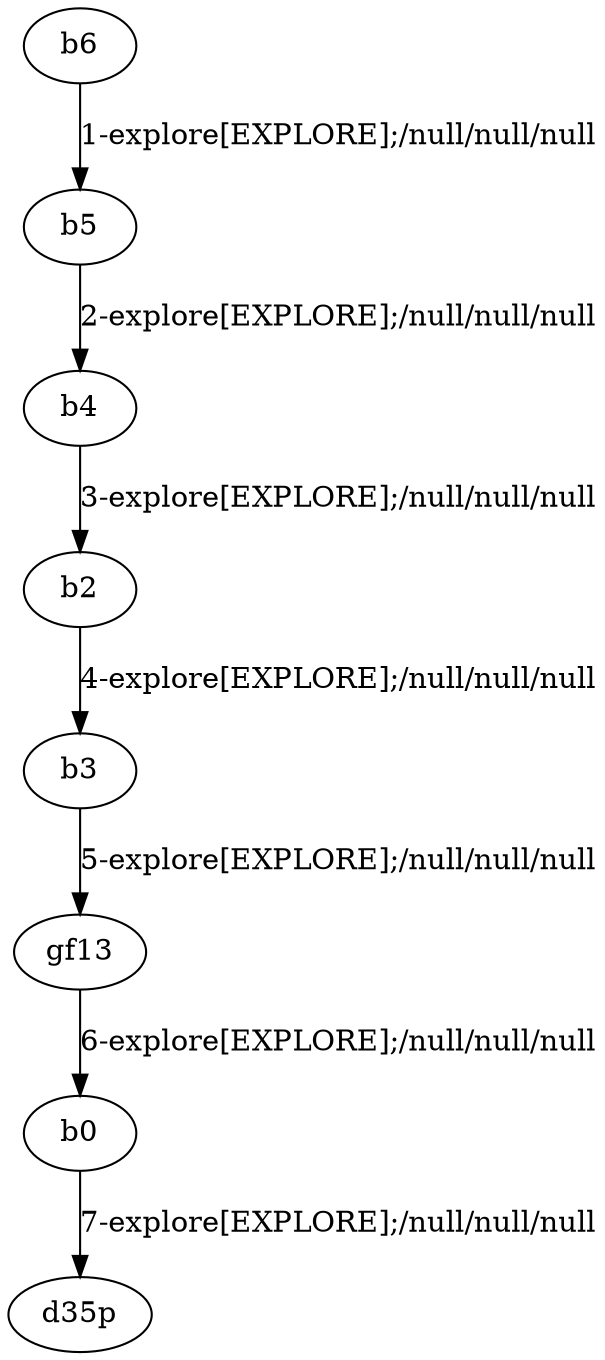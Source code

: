# Total number of goals covered by this test: 4
# b2 --> b3
# b3 --> gf13
# b4 --> b2
# b5 --> b4

digraph g {
"b6" -> "b5" [label = "1-explore[EXPLORE];/null/null/null"];
"b5" -> "b4" [label = "2-explore[EXPLORE];/null/null/null"];
"b4" -> "b2" [label = "3-explore[EXPLORE];/null/null/null"];
"b2" -> "b3" [label = "4-explore[EXPLORE];/null/null/null"];
"b3" -> "gf13" [label = "5-explore[EXPLORE];/null/null/null"];
"gf13" -> "b0" [label = "6-explore[EXPLORE];/null/null/null"];
"b0" -> "d35p" [label = "7-explore[EXPLORE];/null/null/null"];
}